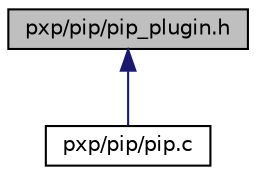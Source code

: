 digraph "pxp/pip/pip_plugin.h"
{
  edge [fontname="Helvetica",fontsize="10",labelfontname="Helvetica",labelfontsize="10"];
  node [fontname="Helvetica",fontsize="10",shape=record];
  Node10 [label="pxp/pip/pip_plugin.h",height=0.2,width=0.4,color="black", fillcolor="grey75", style="filled", fontcolor="black"];
  Node10 -> Node11 [dir="back",color="midnightblue",fontsize="10",style="solid",fontname="Helvetica"];
  Node11 [label="pxp/pip/pip.c",height=0.2,width=0.4,color="black", fillcolor="white", style="filled",URL="$pip_8c.html"];
}
